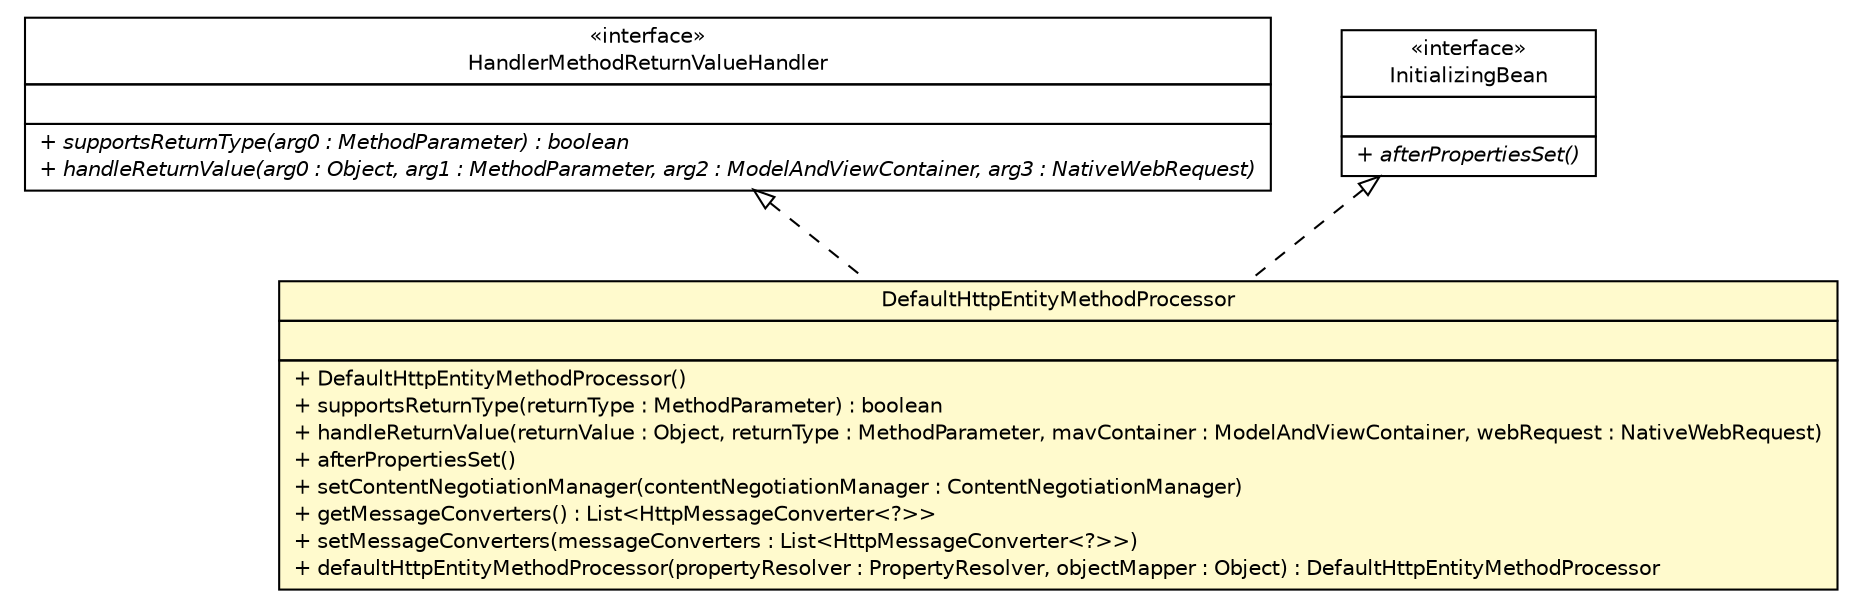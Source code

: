#!/usr/local/bin/dot
#
# Class diagram 
# Generated by UMLGraph version R5_6-24-gf6e263 (http://www.umlgraph.org/)
#

digraph G {
	edge [fontname="Helvetica",fontsize=10,labelfontname="Helvetica",labelfontsize=10];
	node [fontname="Helvetica",fontsize=10,shape=plaintext];
	nodesep=0.25;
	ranksep=0.5;
	// com.yirendai.oss.lib.webmvc.internal.DefaultHttpEntityMethodProcessor
	c212 [label=<<table title="com.yirendai.oss.lib.webmvc.internal.DefaultHttpEntityMethodProcessor" border="0" cellborder="1" cellspacing="0" cellpadding="2" port="p" bgcolor="lemonChiffon" href="./DefaultHttpEntityMethodProcessor.html">
		<tr><td><table border="0" cellspacing="0" cellpadding="1">
<tr><td align="center" balign="center"> DefaultHttpEntityMethodProcessor </td></tr>
		</table></td></tr>
		<tr><td><table border="0" cellspacing="0" cellpadding="1">
<tr><td align="left" balign="left">  </td></tr>
		</table></td></tr>
		<tr><td><table border="0" cellspacing="0" cellpadding="1">
<tr><td align="left" balign="left"> + DefaultHttpEntityMethodProcessor() </td></tr>
<tr><td align="left" balign="left"> + supportsReturnType(returnType : MethodParameter) : boolean </td></tr>
<tr><td align="left" balign="left"> + handleReturnValue(returnValue : Object, returnType : MethodParameter, mavContainer : ModelAndViewContainer, webRequest : NativeWebRequest) </td></tr>
<tr><td align="left" balign="left"> + afterPropertiesSet() </td></tr>
<tr><td align="left" balign="left"> + setContentNegotiationManager(contentNegotiationManager : ContentNegotiationManager) </td></tr>
<tr><td align="left" balign="left"> + getMessageConverters() : List&lt;HttpMessageConverter&lt;?&gt;&gt; </td></tr>
<tr><td align="left" balign="left"> + setMessageConverters(messageConverters : List&lt;HttpMessageConverter&lt;?&gt;&gt;) </td></tr>
<tr><td align="left" balign="left"> + defaultHttpEntityMethodProcessor(propertyResolver : PropertyResolver, objectMapper : Object) : DefaultHttpEntityMethodProcessor </td></tr>
		</table></td></tr>
		</table>>, URL="./DefaultHttpEntityMethodProcessor.html", fontname="Helvetica", fontcolor="black", fontsize=10.0];
	//com.yirendai.oss.lib.webmvc.internal.DefaultHttpEntityMethodProcessor implements org.springframework.web.method.support.HandlerMethodReturnValueHandler
	c214:p -> c212:p [dir=back,arrowtail=empty,style=dashed];
	//com.yirendai.oss.lib.webmvc.internal.DefaultHttpEntityMethodProcessor implements org.springframework.beans.factory.InitializingBean
	c215:p -> c212:p [dir=back,arrowtail=empty,style=dashed];
	// org.springframework.beans.factory.InitializingBean
	c215 [label=<<table title="org.springframework.beans.factory.InitializingBean" border="0" cellborder="1" cellspacing="0" cellpadding="2" port="p" href="http://java.sun.com/j2se/1.4.2/docs/api/org/springframework/beans/factory/InitializingBean.html">
		<tr><td><table border="0" cellspacing="0" cellpadding="1">
<tr><td align="center" balign="center"> &#171;interface&#187; </td></tr>
<tr><td align="center" balign="center"> InitializingBean </td></tr>
		</table></td></tr>
		<tr><td><table border="0" cellspacing="0" cellpadding="1">
<tr><td align="left" balign="left">  </td></tr>
		</table></td></tr>
		<tr><td><table border="0" cellspacing="0" cellpadding="1">
<tr><td align="left" balign="left"><font face="Helvetica-Oblique" point-size="10.0"> + afterPropertiesSet() </font></td></tr>
		</table></td></tr>
		</table>>, URL="http://java.sun.com/j2se/1.4.2/docs/api/org/springframework/beans/factory/InitializingBean.html", fontname="Helvetica", fontcolor="black", fontsize=10.0];
	// org.springframework.web.method.support.HandlerMethodReturnValueHandler
	c214 [label=<<table title="org.springframework.web.method.support.HandlerMethodReturnValueHandler" border="0" cellborder="1" cellspacing="0" cellpadding="2" port="p" href="http://java.sun.com/j2se/1.4.2/docs/api/org/springframework/web/method/support/HandlerMethodReturnValueHandler.html">
		<tr><td><table border="0" cellspacing="0" cellpadding="1">
<tr><td align="center" balign="center"> &#171;interface&#187; </td></tr>
<tr><td align="center" balign="center"> HandlerMethodReturnValueHandler </td></tr>
		</table></td></tr>
		<tr><td><table border="0" cellspacing="0" cellpadding="1">
<tr><td align="left" balign="left">  </td></tr>
		</table></td></tr>
		<tr><td><table border="0" cellspacing="0" cellpadding="1">
<tr><td align="left" balign="left"><font face="Helvetica-Oblique" point-size="10.0"> + supportsReturnType(arg0 : MethodParameter) : boolean </font></td></tr>
<tr><td align="left" balign="left"><font face="Helvetica-Oblique" point-size="10.0"> + handleReturnValue(arg0 : Object, arg1 : MethodParameter, arg2 : ModelAndViewContainer, arg3 : NativeWebRequest) </font></td></tr>
		</table></td></tr>
		</table>>, URL="http://java.sun.com/j2se/1.4.2/docs/api/org/springframework/web/method/support/HandlerMethodReturnValueHandler.html", fontname="Helvetica", fontcolor="black", fontsize=10.0];
}

